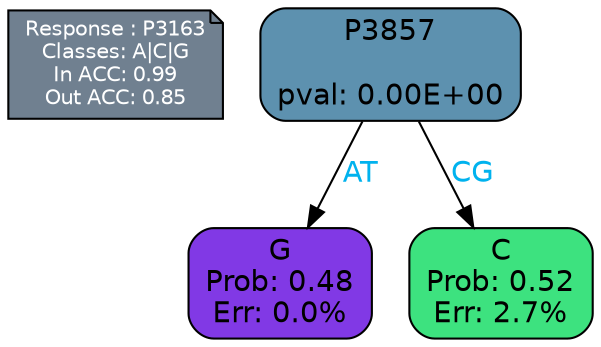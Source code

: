digraph Tree {
node [shape=box, style="filled, rounded", color="black", fontname=helvetica] ;
graph [ranksep=equally, splines=polylines, bgcolor=transparent, dpi=600] ;
edge [fontname=helvetica] ;
LEGEND [label="Response : P3163
Classes: A|C|G
In ACC: 0.99
Out ACC: 0.85
",shape=note,align=left,style=filled,fillcolor="slategray",fontcolor="white",fontsize=10];1 [label="P3857

pval: 0.00E+00", fillcolor="#5d91af"] ;
2 [label="G
Prob: 0.48
Err: 0.0%", fillcolor="#8139e5"] ;
3 [label="C
Prob: 0.52
Err: 2.7%", fillcolor="#3de27f"] ;
1 -> 2 [label="AT",fontcolor=deepskyblue2] ;
1 -> 3 [label="CG",fontcolor=deepskyblue2] ;
{rank = same; 2;3;}{rank = same; LEGEND;1;}}